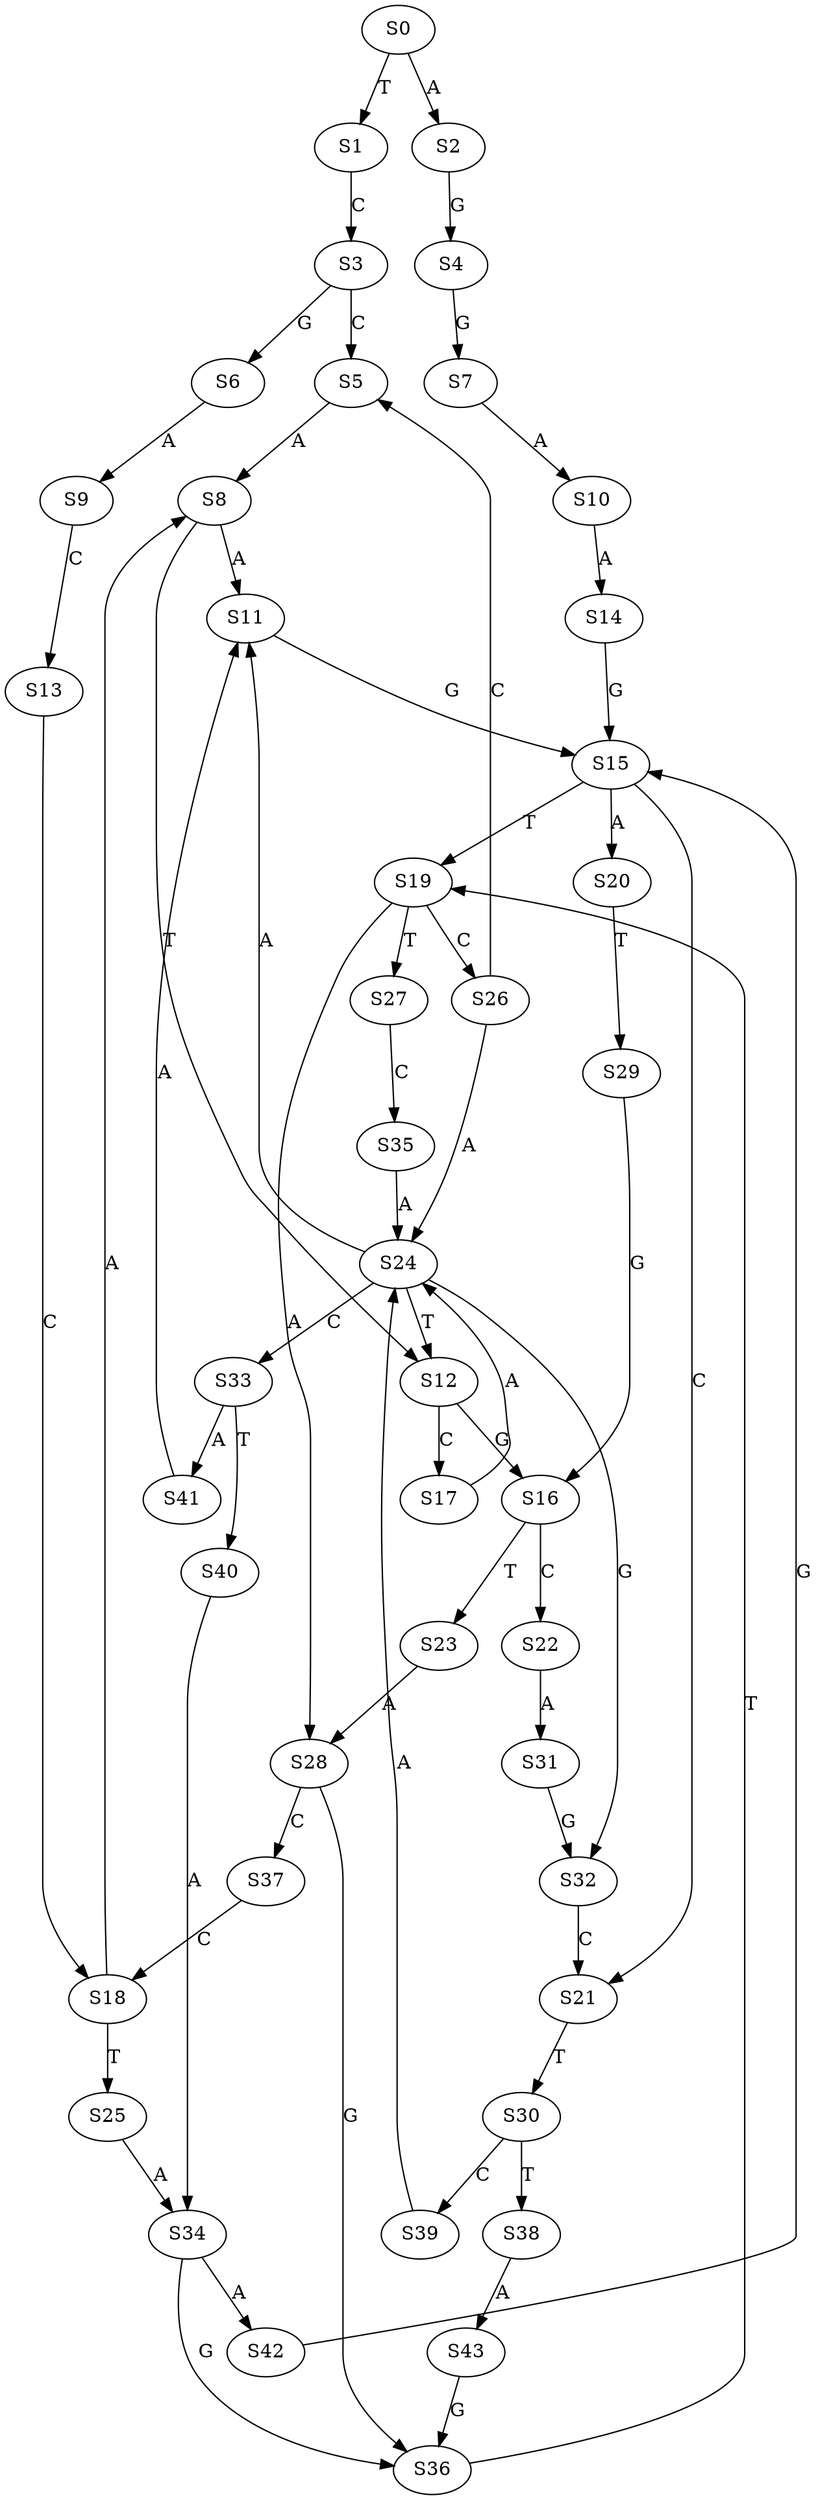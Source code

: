 strict digraph  {
	S0 -> S1 [ label = T ];
	S0 -> S2 [ label = A ];
	S1 -> S3 [ label = C ];
	S2 -> S4 [ label = G ];
	S3 -> S5 [ label = C ];
	S3 -> S6 [ label = G ];
	S4 -> S7 [ label = G ];
	S5 -> S8 [ label = A ];
	S6 -> S9 [ label = A ];
	S7 -> S10 [ label = A ];
	S8 -> S11 [ label = A ];
	S8 -> S12 [ label = T ];
	S9 -> S13 [ label = C ];
	S10 -> S14 [ label = A ];
	S11 -> S15 [ label = G ];
	S12 -> S16 [ label = G ];
	S12 -> S17 [ label = C ];
	S13 -> S18 [ label = C ];
	S14 -> S15 [ label = G ];
	S15 -> S19 [ label = T ];
	S15 -> S20 [ label = A ];
	S15 -> S21 [ label = C ];
	S16 -> S22 [ label = C ];
	S16 -> S23 [ label = T ];
	S17 -> S24 [ label = A ];
	S18 -> S8 [ label = A ];
	S18 -> S25 [ label = T ];
	S19 -> S26 [ label = C ];
	S19 -> S27 [ label = T ];
	S19 -> S28 [ label = A ];
	S20 -> S29 [ label = T ];
	S21 -> S30 [ label = T ];
	S22 -> S31 [ label = A ];
	S23 -> S28 [ label = A ];
	S24 -> S12 [ label = T ];
	S24 -> S32 [ label = G ];
	S24 -> S11 [ label = A ];
	S24 -> S33 [ label = C ];
	S25 -> S34 [ label = A ];
	S26 -> S24 [ label = A ];
	S26 -> S5 [ label = C ];
	S27 -> S35 [ label = C ];
	S28 -> S36 [ label = G ];
	S28 -> S37 [ label = C ];
	S29 -> S16 [ label = G ];
	S30 -> S38 [ label = T ];
	S30 -> S39 [ label = C ];
	S31 -> S32 [ label = G ];
	S32 -> S21 [ label = C ];
	S33 -> S40 [ label = T ];
	S33 -> S41 [ label = A ];
	S34 -> S36 [ label = G ];
	S34 -> S42 [ label = A ];
	S35 -> S24 [ label = A ];
	S36 -> S19 [ label = T ];
	S37 -> S18 [ label = C ];
	S38 -> S43 [ label = A ];
	S39 -> S24 [ label = A ];
	S40 -> S34 [ label = A ];
	S41 -> S11 [ label = A ];
	S42 -> S15 [ label = G ];
	S43 -> S36 [ label = G ];
}
